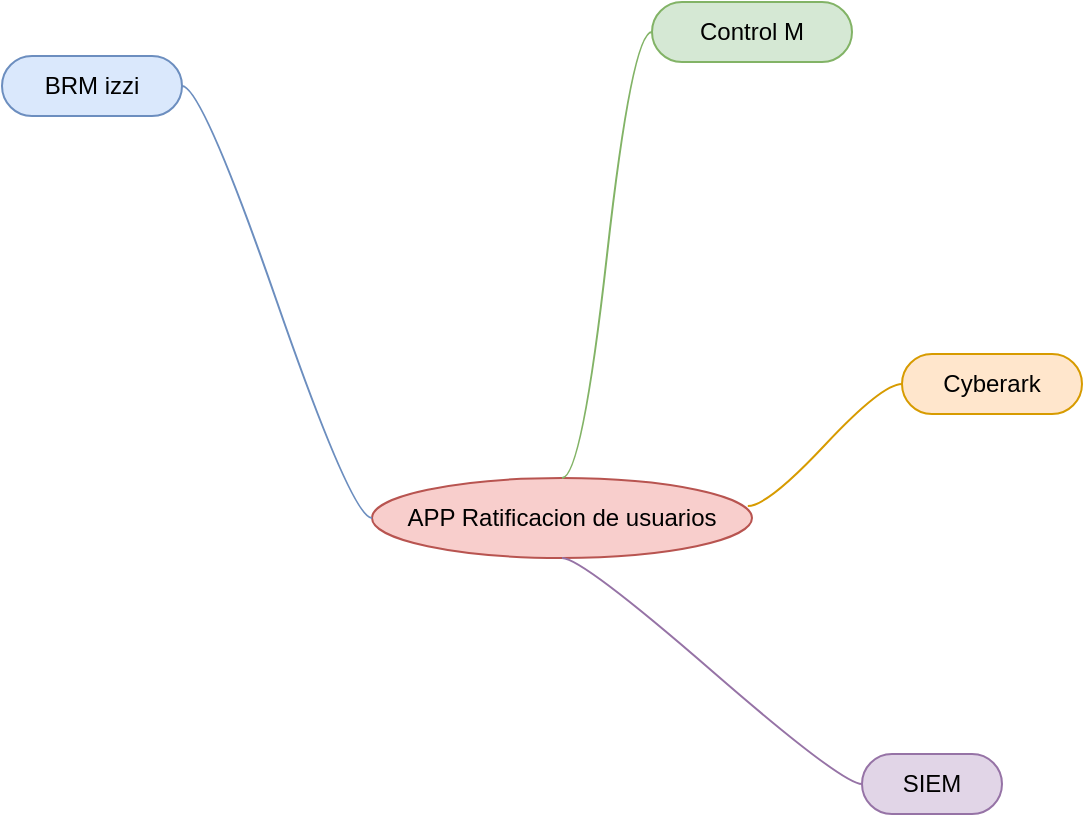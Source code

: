 <mxfile version="24.2.2" type="github">
  <diagram name="Página-1" id="VAog-xQedad9RIfc7Gcy">
    <mxGraphModel dx="1434" dy="772" grid="1" gridSize="10" guides="1" tooltips="1" connect="1" arrows="1" fold="1" page="1" pageScale="1" pageWidth="827" pageHeight="1169" math="0" shadow="0">
      <root>
        <mxCell id="0" />
        <mxCell id="1" parent="0" />
        <mxCell id="Zlcet9jWKL2DhSqLvLxx-1" value="APP Ratificacion de usuarios" style="ellipse;whiteSpace=wrap;html=1;align=center;newEdgeStyle={&quot;edgeStyle&quot;:&quot;entityRelationEdgeStyle&quot;,&quot;startArrow&quot;:&quot;none&quot;,&quot;endArrow&quot;:&quot;none&quot;,&quot;segment&quot;:10,&quot;curved&quot;:1,&quot;sourcePerimeterSpacing&quot;:0,&quot;targetPerimeterSpacing&quot;:0};treeFolding=1;treeMoving=1;fillColor=#f8cecc;strokeColor=#b85450;" vertex="1" parent="1">
          <mxGeometry x="360" y="380" width="190" height="40" as="geometry" />
        </mxCell>
        <mxCell id="Zlcet9jWKL2DhSqLvLxx-2" value="Cyberark" style="whiteSpace=wrap;html=1;rounded=1;arcSize=50;align=center;verticalAlign=middle;strokeWidth=1;autosize=1;spacing=4;treeFolding=1;treeMoving=1;newEdgeStyle={&quot;edgeStyle&quot;:&quot;entityRelationEdgeStyle&quot;,&quot;startArrow&quot;:&quot;none&quot;,&quot;endArrow&quot;:&quot;none&quot;,&quot;segment&quot;:10,&quot;curved&quot;:1,&quot;sourcePerimeterSpacing&quot;:0,&quot;targetPerimeterSpacing&quot;:0};fillColor=#ffe6cc;strokeColor=#d79b00;" vertex="1" parent="1">
          <mxGeometry x="625" y="318" width="90" height="30" as="geometry" />
        </mxCell>
        <mxCell id="Zlcet9jWKL2DhSqLvLxx-3" value="" style="edgeStyle=entityRelationEdgeStyle;startArrow=none;endArrow=none;segment=10;curved=1;sourcePerimeterSpacing=0;targetPerimeterSpacing=0;rounded=0;exitX=0.989;exitY=0.35;exitDx=0;exitDy=0;exitPerimeter=0;fillColor=#ffe6cc;strokeColor=#d79b00;" edge="1" target="Zlcet9jWKL2DhSqLvLxx-2" parent="1" source="Zlcet9jWKL2DhSqLvLxx-1">
          <mxGeometry relative="1" as="geometry">
            <mxPoint x="590" y="360" as="sourcePoint" />
          </mxGeometry>
        </mxCell>
        <mxCell id="Zlcet9jWKL2DhSqLvLxx-4" value="SIEM" style="whiteSpace=wrap;html=1;rounded=1;arcSize=50;align=center;verticalAlign=middle;strokeWidth=1;autosize=1;spacing=4;treeFolding=1;treeMoving=1;newEdgeStyle={&quot;edgeStyle&quot;:&quot;entityRelationEdgeStyle&quot;,&quot;startArrow&quot;:&quot;none&quot;,&quot;endArrow&quot;:&quot;none&quot;,&quot;segment&quot;:10,&quot;curved&quot;:1,&quot;sourcePerimeterSpacing&quot;:0,&quot;targetPerimeterSpacing&quot;:0};fillColor=#e1d5e7;strokeColor=#9673a6;" vertex="1" parent="1">
          <mxGeometry x="605" y="518" width="70" height="30" as="geometry" />
        </mxCell>
        <mxCell id="Zlcet9jWKL2DhSqLvLxx-5" value="" style="edgeStyle=entityRelationEdgeStyle;startArrow=none;endArrow=none;segment=10;curved=1;sourcePerimeterSpacing=0;targetPerimeterSpacing=0;rounded=0;exitX=0.5;exitY=1;exitDx=0;exitDy=0;fillColor=#e1d5e7;strokeColor=#9673a6;" edge="1" target="Zlcet9jWKL2DhSqLvLxx-4" parent="1" source="Zlcet9jWKL2DhSqLvLxx-1">
          <mxGeometry relative="1" as="geometry">
            <mxPoint x="560" y="560" as="sourcePoint" />
            <Array as="points">
              <mxPoint x="480" y="590" />
              <mxPoint x="430" y="533" />
            </Array>
          </mxGeometry>
        </mxCell>
        <mxCell id="Zlcet9jWKL2DhSqLvLxx-6" value="BRM izzi" style="whiteSpace=wrap;html=1;rounded=1;arcSize=50;align=center;verticalAlign=middle;strokeWidth=1;autosize=1;spacing=4;treeFolding=1;treeMoving=1;newEdgeStyle={&quot;edgeStyle&quot;:&quot;entityRelationEdgeStyle&quot;,&quot;startArrow&quot;:&quot;none&quot;,&quot;endArrow&quot;:&quot;none&quot;,&quot;segment&quot;:10,&quot;curved&quot;:1,&quot;sourcePerimeterSpacing&quot;:0,&quot;targetPerimeterSpacing&quot;:0};fillColor=#dae8fc;strokeColor=#6c8ebf;" vertex="1" collapsed="1" parent="1">
          <mxGeometry x="175" y="169" width="90" height="30" as="geometry" />
        </mxCell>
        <mxCell id="Zlcet9jWKL2DhSqLvLxx-7" value="" style="edgeStyle=entityRelationEdgeStyle;startArrow=none;endArrow=none;segment=10;curved=1;sourcePerimeterSpacing=0;targetPerimeterSpacing=0;rounded=0;exitX=0;exitY=0.5;exitDx=0;exitDy=0;fillColor=#dae8fc;strokeColor=#6c8ebf;" edge="1" target="Zlcet9jWKL2DhSqLvLxx-6" parent="1" source="Zlcet9jWKL2DhSqLvLxx-1">
          <mxGeometry relative="1" as="geometry">
            <mxPoint x="320" y="580" as="sourcePoint" />
            <Array as="points">
              <mxPoint x="250" y="480" />
            </Array>
          </mxGeometry>
        </mxCell>
        <mxCell id="Zlcet9jWKL2DhSqLvLxx-8" value="Control M" style="whiteSpace=wrap;html=1;rounded=1;arcSize=50;align=center;verticalAlign=middle;strokeWidth=1;autosize=1;spacing=4;treeFolding=1;treeMoving=1;newEdgeStyle={&quot;edgeStyle&quot;:&quot;entityRelationEdgeStyle&quot;,&quot;startArrow&quot;:&quot;none&quot;,&quot;endArrow&quot;:&quot;none&quot;,&quot;segment&quot;:10,&quot;curved&quot;:1,&quot;sourcePerimeterSpacing&quot;:0,&quot;targetPerimeterSpacing&quot;:0};fillColor=#d5e8d4;strokeColor=#82b366;" vertex="1" parent="1">
          <mxGeometry x="500" y="142" width="100" height="30" as="geometry" />
        </mxCell>
        <mxCell id="Zlcet9jWKL2DhSqLvLxx-9" value="" style="edgeStyle=entityRelationEdgeStyle;startArrow=none;endArrow=none;segment=10;curved=1;sourcePerimeterSpacing=0;targetPerimeterSpacing=0;rounded=0;exitX=0.5;exitY=0;exitDx=0;exitDy=0;fillColor=#d5e8d4;strokeColor=#82b366;" edge="1" target="Zlcet9jWKL2DhSqLvLxx-8" parent="1" source="Zlcet9jWKL2DhSqLvLxx-1">
          <mxGeometry relative="1" as="geometry">
            <mxPoint x="470" y="184" as="sourcePoint" />
          </mxGeometry>
        </mxCell>
      </root>
    </mxGraphModel>
  </diagram>
</mxfile>
